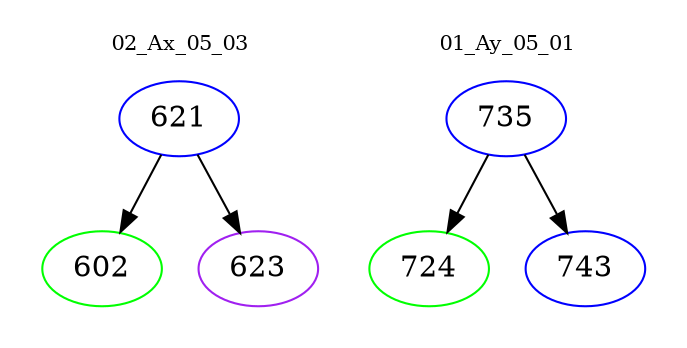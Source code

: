 digraph{
subgraph cluster_0 {
color = white
label = "02_Ax_05_03";
fontsize=10;
T0_621 [label="621", color="blue"]
T0_621 -> T0_602 [color="black"]
T0_602 [label="602", color="green"]
T0_621 -> T0_623 [color="black"]
T0_623 [label="623", color="purple"]
}
subgraph cluster_1 {
color = white
label = "01_Ay_05_01";
fontsize=10;
T1_735 [label="735", color="blue"]
T1_735 -> T1_724 [color="black"]
T1_724 [label="724", color="green"]
T1_735 -> T1_743 [color="black"]
T1_743 [label="743", color="blue"]
}
}

